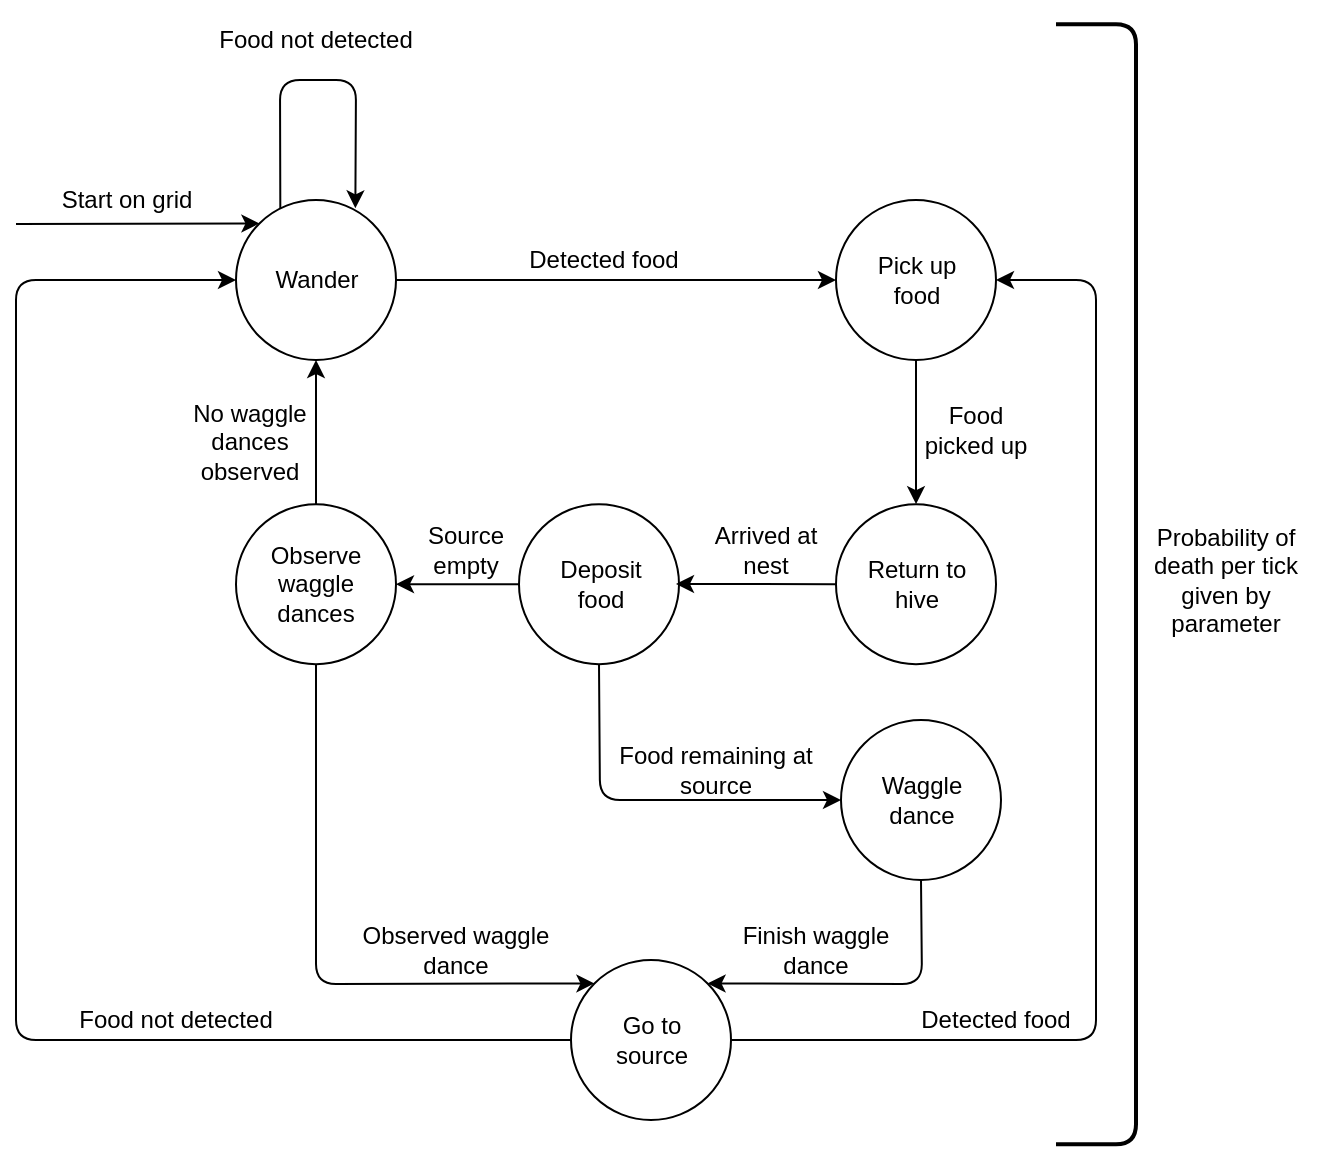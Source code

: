 <mxfile version="20.2.3" type="device"><diagram name="Page-1" id="74e2e168-ea6b-b213-b513-2b3c1d86103e"><mxGraphModel dx="1106" dy="847" grid="1" gridSize="10" guides="1" tooltips="1" connect="1" arrows="1" fold="1" page="1" pageScale="1" pageWidth="1100" pageHeight="850" background="none" math="0" shadow="0"><root><mxCell id="0"/><mxCell id="1" parent="0"/><mxCell id="mKxshHD37ZfJJL9e2Fnd-3" value="" style="group" parent="1" vertex="1" connectable="0"><mxGeometry x="350" y="290" width="80" height="80" as="geometry"/></mxCell><mxCell id="mKxshHD37ZfJJL9e2Fnd-1" value="" style="ellipse;whiteSpace=wrap;html=1;aspect=fixed;" parent="mKxshHD37ZfJJL9e2Fnd-3" vertex="1"><mxGeometry width="80" height="80" as="geometry"/></mxCell><mxCell id="mKxshHD37ZfJJL9e2Fnd-2" value="Wander" style="text;html=1;resizable=0;autosize=1;align=center;verticalAlign=middle;points=[];fillColor=none;strokeColor=none;rounded=0;" parent="mKxshHD37ZfJJL9e2Fnd-3" vertex="1"><mxGeometry x="10" y="30" width="60" height="20" as="geometry"/></mxCell><mxCell id="ra_OAPA9I28CKa79VgGP-4" value="" style="endArrow=classic;html=1;exitX=0.277;exitY=0.052;exitDx=0;exitDy=0;exitPerimeter=0;entryX=0.746;entryY=0.052;entryDx=0;entryDy=0;entryPerimeter=0;" parent="mKxshHD37ZfJJL9e2Fnd-3" source="mKxshHD37ZfJJL9e2Fnd-1" target="mKxshHD37ZfJJL9e2Fnd-1" edge="1"><mxGeometry width="50" height="50" relative="1" as="geometry"><mxPoint x="40" as="sourcePoint"/><mxPoint x="70" y="-30" as="targetPoint"/><Array as="points"><mxPoint x="22" y="-60"/><mxPoint x="60" y="-60"/></Array></mxGeometry></mxCell><mxCell id="aPCMZpqbo5F-9J_yn63A-2" value="" style="group" parent="1" vertex="1" connectable="0"><mxGeometry x="650" y="442.07" width="85" height="80" as="geometry"/></mxCell><mxCell id="aPCMZpqbo5F-9J_yn63A-3" value="" style="ellipse;whiteSpace=wrap;html=1;aspect=fixed;" parent="aPCMZpqbo5F-9J_yn63A-2" vertex="1"><mxGeometry width="80" height="80" as="geometry"/></mxCell><mxCell id="aPCMZpqbo5F-9J_yn63A-4" value="&lt;div&gt;Return to&lt;/div&gt;&lt;div&gt;hive&lt;/div&gt;" style="text;html=1;resizable=0;autosize=1;align=center;verticalAlign=middle;points=[];fillColor=none;strokeColor=none;rounded=0;" parent="aPCMZpqbo5F-9J_yn63A-2" vertex="1"><mxGeometry x="5" y="25" width="70" height="30" as="geometry"/></mxCell><mxCell id="aPCMZpqbo5F-9J_yn63A-18" value="Food not detected" style="text;html=1;strokeColor=none;fillColor=none;align=center;verticalAlign=middle;whiteSpace=wrap;rounded=0;" parent="1" vertex="1"><mxGeometry x="340" y="190" width="100" height="40" as="geometry"/></mxCell><mxCell id="aPCMZpqbo5F-9J_yn63A-22" value="" style="group" parent="1" vertex="1" connectable="0"><mxGeometry x="491.5" y="442.07" width="85" height="80" as="geometry"/></mxCell><mxCell id="aPCMZpqbo5F-9J_yn63A-23" value="" style="ellipse;whiteSpace=wrap;html=1;aspect=fixed;" parent="aPCMZpqbo5F-9J_yn63A-22" vertex="1"><mxGeometry width="80" height="80" as="geometry"/></mxCell><mxCell id="aPCMZpqbo5F-9J_yn63A-24" value="&lt;div&gt;Deposit&lt;/div&gt;&lt;div&gt;food&lt;/div&gt;" style="text;html=1;resizable=0;autosize=1;align=center;verticalAlign=middle;points=[];fillColor=none;strokeColor=none;rounded=0;" parent="aPCMZpqbo5F-9J_yn63A-22" vertex="1"><mxGeometry x="10" y="20" width="60" height="40" as="geometry"/></mxCell><mxCell id="r_TWQc-K8iC1n3RIYXAU-4" value="" style="group" parent="1" vertex="1" connectable="0"><mxGeometry x="350" y="442.07" width="80" height="80" as="geometry"/></mxCell><mxCell id="r_TWQc-K8iC1n3RIYXAU-5" value="" style="ellipse;whiteSpace=wrap;html=1;aspect=fixed;" parent="r_TWQc-K8iC1n3RIYXAU-4" vertex="1"><mxGeometry width="80" height="80" as="geometry"/></mxCell><mxCell id="r_TWQc-K8iC1n3RIYXAU-6" value="Observe waggle dances" style="text;html=1;strokeColor=none;fillColor=none;align=center;verticalAlign=middle;whiteSpace=wrap;rounded=0;" parent="r_TWQc-K8iC1n3RIYXAU-4" vertex="1"><mxGeometry x="15" y="10" width="50" height="60" as="geometry"/></mxCell><mxCell id="r_TWQc-K8iC1n3RIYXAU-7" value="" style="endArrow=classic;html=1;exitX=0.5;exitY=1;exitDx=0;exitDy=0;entryX=0;entryY=0.5;entryDx=0;entryDy=0;" parent="1" source="aPCMZpqbo5F-9J_yn63A-23" target="r_TWQc-K8iC1n3RIYXAU-1" edge="1"><mxGeometry width="50" height="50" relative="1" as="geometry"><mxPoint x="540" y="542.07" as="sourcePoint"/><mxPoint x="620" y="612.07" as="targetPoint"/><Array as="points"><mxPoint x="532" y="590"/></Array></mxGeometry></mxCell><mxCell id="r_TWQc-K8iC1n3RIYXAU-8" value="Food remaining at source" style="text;html=1;strokeColor=none;fillColor=none;align=center;verticalAlign=middle;whiteSpace=wrap;rounded=0;rotation=0;" parent="1" vertex="1"><mxGeometry x="540" y="560" width="100" height="30" as="geometry"/></mxCell><mxCell id="r_TWQc-K8iC1n3RIYXAU-10" value="Source&lt;br&gt;empty" style="text;html=1;strokeColor=none;fillColor=none;align=center;verticalAlign=middle;whiteSpace=wrap;rounded=0;rotation=0;" parent="1" vertex="1"><mxGeometry x="440" y="450" width="50" height="30" as="geometry"/></mxCell><mxCell id="r_TWQc-K8iC1n3RIYXAU-12" value="" style="ellipse;whiteSpace=wrap;html=1;aspect=fixed;" parent="1" vertex="1"><mxGeometry x="517.5" y="670" width="80" height="80" as="geometry"/></mxCell><mxCell id="r_TWQc-K8iC1n3RIYXAU-13" value="Go to source" style="text;html=1;strokeColor=none;fillColor=none;align=center;verticalAlign=middle;whiteSpace=wrap;rounded=0;" parent="1" vertex="1"><mxGeometry x="537.5" y="700" width="40" height="20" as="geometry"/></mxCell><mxCell id="r_TWQc-K8iC1n3RIYXAU-14" value="" style="endArrow=classic;html=1;entryX=1;entryY=0.5;entryDx=0;entryDy=0;exitX=1;exitY=0.5;exitDx=0;exitDy=0;" parent="1" source="r_TWQc-K8iC1n3RIYXAU-12" target="ra_OAPA9I28CKa79VgGP-2" edge="1"><mxGeometry width="50" height="50" relative="1" as="geometry"><mxPoint x="700" y="710" as="sourcePoint"/><mxPoint x="827.5" y="330" as="targetPoint"/><Array as="points"><mxPoint x="780" y="710"/><mxPoint x="780" y="330"/></Array></mxGeometry></mxCell><mxCell id="r_TWQc-K8iC1n3RIYXAU-15" value="Detected food" style="text;html=1;strokeColor=none;fillColor=none;align=center;verticalAlign=middle;whiteSpace=wrap;rounded=0;" parent="1" vertex="1"><mxGeometry x="680" y="690" width="100" height="20" as="geometry"/></mxCell><mxCell id="r_TWQc-K8iC1n3RIYXAU-16" value="" style="endArrow=classic;html=1;entryX=0;entryY=0.5;entryDx=0;entryDy=0;exitX=0;exitY=0.5;exitDx=0;exitDy=0;" parent="1" source="r_TWQc-K8iC1n3RIYXAU-12" target="mKxshHD37ZfJJL9e2Fnd-1" edge="1"><mxGeometry width="50" height="50" relative="1" as="geometry"><mxPoint x="310" y="710" as="sourcePoint"/><mxPoint x="293" y="330" as="targetPoint"/><Array as="points"><mxPoint x="240" y="710"/><mxPoint x="240" y="330"/></Array></mxGeometry></mxCell><mxCell id="r_TWQc-K8iC1n3RIYXAU-17" value="" style="endArrow=classic;html=1;exitX=0.5;exitY=1;exitDx=0;exitDy=0;entryX=0;entryY=0;entryDx=0;entryDy=0;" parent="1" source="r_TWQc-K8iC1n3RIYXAU-5" target="r_TWQc-K8iC1n3RIYXAU-12" edge="1"><mxGeometry width="50" height="50" relative="1" as="geometry"><mxPoint x="429" y="540" as="sourcePoint"/><mxPoint x="517.5" y="700" as="targetPoint"/><Array as="points"><mxPoint x="390" y="682"/></Array></mxGeometry></mxCell><mxCell id="r_TWQc-K8iC1n3RIYXAU-18" value="Observed waggle dance" style="text;html=1;strokeColor=none;fillColor=none;align=center;verticalAlign=middle;whiteSpace=wrap;rounded=0;rotation=0;" parent="1" vertex="1"><mxGeometry x="410" y="650" width="100" height="30" as="geometry"/></mxCell><mxCell id="r_TWQc-K8iC1n3RIYXAU-20" value="Finish waggle dance" style="text;html=1;strokeColor=none;fillColor=none;align=center;verticalAlign=middle;whiteSpace=wrap;rounded=0;rotation=0;" parent="1" vertex="1"><mxGeometry x="590" y="650" width="100" height="30" as="geometry"/></mxCell><mxCell id="r_TWQc-K8iC1n3RIYXAU-23" value="Food not detected" style="text;html=1;strokeColor=none;fillColor=none;align=center;verticalAlign=middle;whiteSpace=wrap;rounded=0;" parent="1" vertex="1"><mxGeometry x="260" y="690" width="120" height="20" as="geometry"/></mxCell><mxCell id="ra_OAPA9I28CKa79VgGP-1" value="" style="group" parent="1" vertex="1" connectable="0"><mxGeometry x="650" y="290" width="85" height="80" as="geometry"/></mxCell><mxCell id="ra_OAPA9I28CKa79VgGP-2" value="" style="ellipse;whiteSpace=wrap;html=1;aspect=fixed;" parent="ra_OAPA9I28CKa79VgGP-1" vertex="1"><mxGeometry width="80" height="80" as="geometry"/></mxCell><mxCell id="ra_OAPA9I28CKa79VgGP-3" value="&lt;div&gt;Pick up&lt;/div&gt;&lt;div&gt;food&lt;/div&gt;" style="text;html=1;resizable=0;autosize=1;align=center;verticalAlign=middle;points=[];fillColor=none;strokeColor=none;rounded=0;" parent="ra_OAPA9I28CKa79VgGP-1" vertex="1"><mxGeometry x="10" y="20" width="60" height="40" as="geometry"/></mxCell><mxCell id="mKxshHD37ZfJJL9e2Fnd-7" value="" style="endArrow=classic;html=1;entryX=0;entryY=0.5;entryDx=0;entryDy=0;exitX=1;exitY=0.5;exitDx=0;exitDy=0;" parent="1" source="mKxshHD37ZfJJL9e2Fnd-1" target="ra_OAPA9I28CKa79VgGP-2" edge="1"><mxGeometry x="492" y="311" width="50" height="50" as="geometry"><mxPoint x="492" y="330" as="sourcePoint"/><mxPoint x="632" y="330" as="targetPoint"/></mxGeometry></mxCell><mxCell id="mKxshHD37ZfJJL9e2Fnd-8" value="Detected food" style="text;html=1;strokeColor=none;fillColor=none;align=center;verticalAlign=middle;whiteSpace=wrap;rounded=0;" parent="1" vertex="1"><mxGeometry x="478" y="310" width="112" height="20" as="geometry"/></mxCell><mxCell id="mKxshHD37ZfJJL9e2Fnd-4" value="" style="endArrow=classic;html=1;entryX=0;entryY=0;entryDx=0;entryDy=0;" parent="1" target="mKxshHD37ZfJJL9e2Fnd-1" edge="1"><mxGeometry x="240" y="280" width="50" height="50" as="geometry"><mxPoint x="240" y="302" as="sourcePoint"/><mxPoint x="350" y="300" as="targetPoint"/></mxGeometry></mxCell><mxCell id="mKxshHD37ZfJJL9e2Fnd-5" value="&lt;div&gt;Start on grid&lt;/div&gt;" style="text;html=1;align=center;verticalAlign=middle;resizable=0;points=[];autosize=1;strokeColor=none;" parent="1" vertex="1"><mxGeometry x="255.004" y="280" width="80" height="20" as="geometry"/></mxCell><mxCell id="ra_OAPA9I28CKa79VgGP-5" value="" style="endArrow=classic;html=1;exitX=0.5;exitY=1;exitDx=0;exitDy=0;entryX=0.5;entryY=0;entryDx=0;entryDy=0;" parent="1" source="ra_OAPA9I28CKa79VgGP-2" target="aPCMZpqbo5F-9J_yn63A-3" edge="1"><mxGeometry width="50" height="50" relative="1" as="geometry"><mxPoint x="750" y="410" as="sourcePoint"/><mxPoint x="750" y="460" as="targetPoint"/></mxGeometry></mxCell><mxCell id="ra_OAPA9I28CKa79VgGP-9" value="Food picked up" style="text;html=1;strokeColor=none;fillColor=none;align=center;verticalAlign=middle;whiteSpace=wrap;rounded=0;" parent="1" vertex="1"><mxGeometry x="690" y="390" width="60" height="30" as="geometry"/></mxCell><mxCell id="aPCMZpqbo5F-9J_yn63A-26" value="" style="endArrow=classic;html=1;exitX=0;exitY=0.5;exitDx=0;exitDy=0;" parent="1" source="aPCMZpqbo5F-9J_yn63A-3" edge="1"><mxGeometry width="50" height="50" relative="1" as="geometry"><mxPoint x="669" y="495" as="sourcePoint"/><mxPoint x="570" y="482" as="targetPoint"/><Array as="points"/></mxGeometry></mxCell><mxCell id="ra_OAPA9I28CKa79VgGP-10" value="Arrived at nest" style="text;html=1;strokeColor=none;fillColor=none;align=center;verticalAlign=middle;whiteSpace=wrap;rounded=0;" parent="1" vertex="1"><mxGeometry x="580" y="450" width="70" height="30" as="geometry"/></mxCell><mxCell id="r_TWQc-K8iC1n3RIYXAU-21" value="" style="endArrow=classic;html=1;entryX=0.5;entryY=1;entryDx=0;entryDy=0;exitX=0.5;exitY=0;exitDx=0;exitDy=0;" parent="1" source="r_TWQc-K8iC1n3RIYXAU-5" target="mKxshHD37ZfJJL9e2Fnd-1" edge="1"><mxGeometry x="320" y="407.93" width="50" height="50" as="geometry"><mxPoint x="390" y="470" as="sourcePoint"/><mxPoint x="450" y="390" as="targetPoint"/></mxGeometry></mxCell><mxCell id="r_TWQc-K8iC1n3RIYXAU-22" value="No waggle dances observed" style="text;html=1;strokeColor=none;fillColor=none;align=center;verticalAlign=middle;whiteSpace=wrap;rounded=0;rotation=0;" parent="1" vertex="1"><mxGeometry x="320" y="390" width="74.26" height="42.07" as="geometry"/></mxCell><mxCell id="ra_OAPA9I28CKa79VgGP-12" value="" style="endArrow=classic;html=1;entryX=1;entryY=0.5;entryDx=0;entryDy=0;exitX=0;exitY=0.5;exitDx=0;exitDy=0;" parent="1" source="aPCMZpqbo5F-9J_yn63A-23" target="r_TWQc-K8iC1n3RIYXAU-5" edge="1"><mxGeometry width="50" height="50" relative="1" as="geometry"><mxPoint x="450" y="492.07" as="sourcePoint"/><mxPoint x="500" y="442.07" as="targetPoint"/></mxGeometry></mxCell><mxCell id="r_TWQc-K8iC1n3RIYXAU-3" value="" style="group" parent="1" vertex="1" connectable="0"><mxGeometry x="650" y="540" width="82.5" height="90" as="geometry"/></mxCell><mxCell id="r_TWQc-K8iC1n3RIYXAU-1" value="" style="ellipse;whiteSpace=wrap;html=1;aspect=fixed;" parent="r_TWQc-K8iC1n3RIYXAU-3" vertex="1"><mxGeometry x="2.5" y="10" width="80" height="80" as="geometry"/></mxCell><mxCell id="r_TWQc-K8iC1n3RIYXAU-2" value="Waggle dance" style="text;html=1;strokeColor=none;fillColor=none;align=center;verticalAlign=middle;whiteSpace=wrap;rounded=0;" parent="r_TWQc-K8iC1n3RIYXAU-3" vertex="1"><mxGeometry x="22.5" y="35" width="40" height="30" as="geometry"/></mxCell><mxCell id="ra_OAPA9I28CKa79VgGP-17" value="" style="endArrow=classic;html=1;exitX=0.5;exitY=1;exitDx=0;exitDy=0;entryX=1;entryY=0;entryDx=0;entryDy=0;" parent="1" source="r_TWQc-K8iC1n3RIYXAU-1" target="r_TWQc-K8iC1n3RIYXAU-12" edge="1"><mxGeometry width="50" height="50" relative="1" as="geometry"><mxPoint x="650" y="690" as="sourcePoint"/><mxPoint x="693" y="690" as="targetPoint"/><Array as="points"><mxPoint x="693" y="682"/></Array></mxGeometry></mxCell><mxCell id="GI7GnwHDmGXLiq4l-nbp-1" value="" style="endArrow=none;html=1;rounded=1;strokeWidth=2;" parent="1" edge="1"><mxGeometry width="50" height="50" relative="1" as="geometry"><mxPoint x="760" y="762.07" as="sourcePoint"/><mxPoint x="760" y="202.07" as="targetPoint"/><Array as="points"><mxPoint x="800" y="762.07"/><mxPoint x="800" y="202.07"/></Array></mxGeometry></mxCell><mxCell id="GI7GnwHDmGXLiq4l-nbp-2" value="Probability of death per tick given by parameter" style="text;html=1;strokeColor=none;fillColor=none;align=center;verticalAlign=middle;whiteSpace=wrap;rounded=0;" parent="1" vertex="1"><mxGeometry x="800" y="390" width="90" height="180" as="geometry"/></mxCell></root></mxGraphModel></diagram></mxfile>